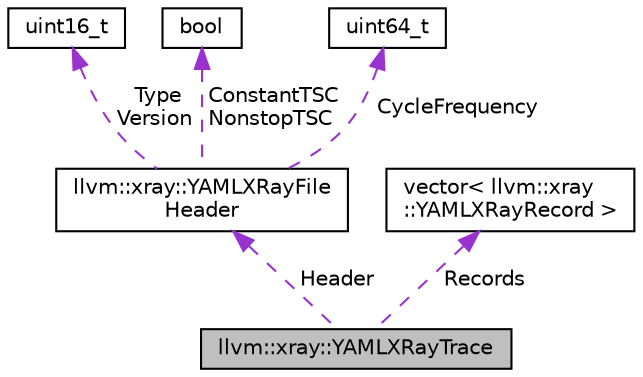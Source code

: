 digraph "llvm::xray::YAMLXRayTrace"
{
 // LATEX_PDF_SIZE
  bgcolor="transparent";
  edge [fontname="Helvetica",fontsize="10",labelfontname="Helvetica",labelfontsize="10"];
  node [fontname="Helvetica",fontsize="10",shape="box"];
  Node1 [label="llvm::xray::YAMLXRayTrace",height=0.2,width=0.4,color="black", fillcolor="grey75", style="filled", fontcolor="black",tooltip=" "];
  Node2 -> Node1 [dir="back",color="darkorchid3",fontsize="10",style="dashed",label=" Header" ,fontname="Helvetica"];
  Node2 [label="llvm::xray::YAMLXRayFile\lHeader",height=0.2,width=0.4,color="black",URL="$structllvm_1_1xray_1_1YAMLXRayFileHeader.html",tooltip=" "];
  Node3 -> Node2 [dir="back",color="darkorchid3",fontsize="10",style="dashed",label=" Type\nVersion" ,fontname="Helvetica"];
  Node3 [label="uint16_t",height=0.2,width=0.4,color="black",tooltip=" "];
  Node4 -> Node2 [dir="back",color="darkorchid3",fontsize="10",style="dashed",label=" ConstantTSC\nNonstopTSC" ,fontname="Helvetica"];
  Node4 [label="bool",height=0.2,width=0.4,color="black",URL="$classbool.html",tooltip=" "];
  Node5 -> Node2 [dir="back",color="darkorchid3",fontsize="10",style="dashed",label=" CycleFrequency" ,fontname="Helvetica"];
  Node5 [label="uint64_t",height=0.2,width=0.4,color="black",tooltip=" "];
  Node6 -> Node1 [dir="back",color="darkorchid3",fontsize="10",style="dashed",label=" Records" ,fontname="Helvetica"];
  Node6 [label="vector\< llvm::xray\l::YAMLXRayRecord \>",height=0.2,width=0.4,color="black",tooltip=" "];
}
